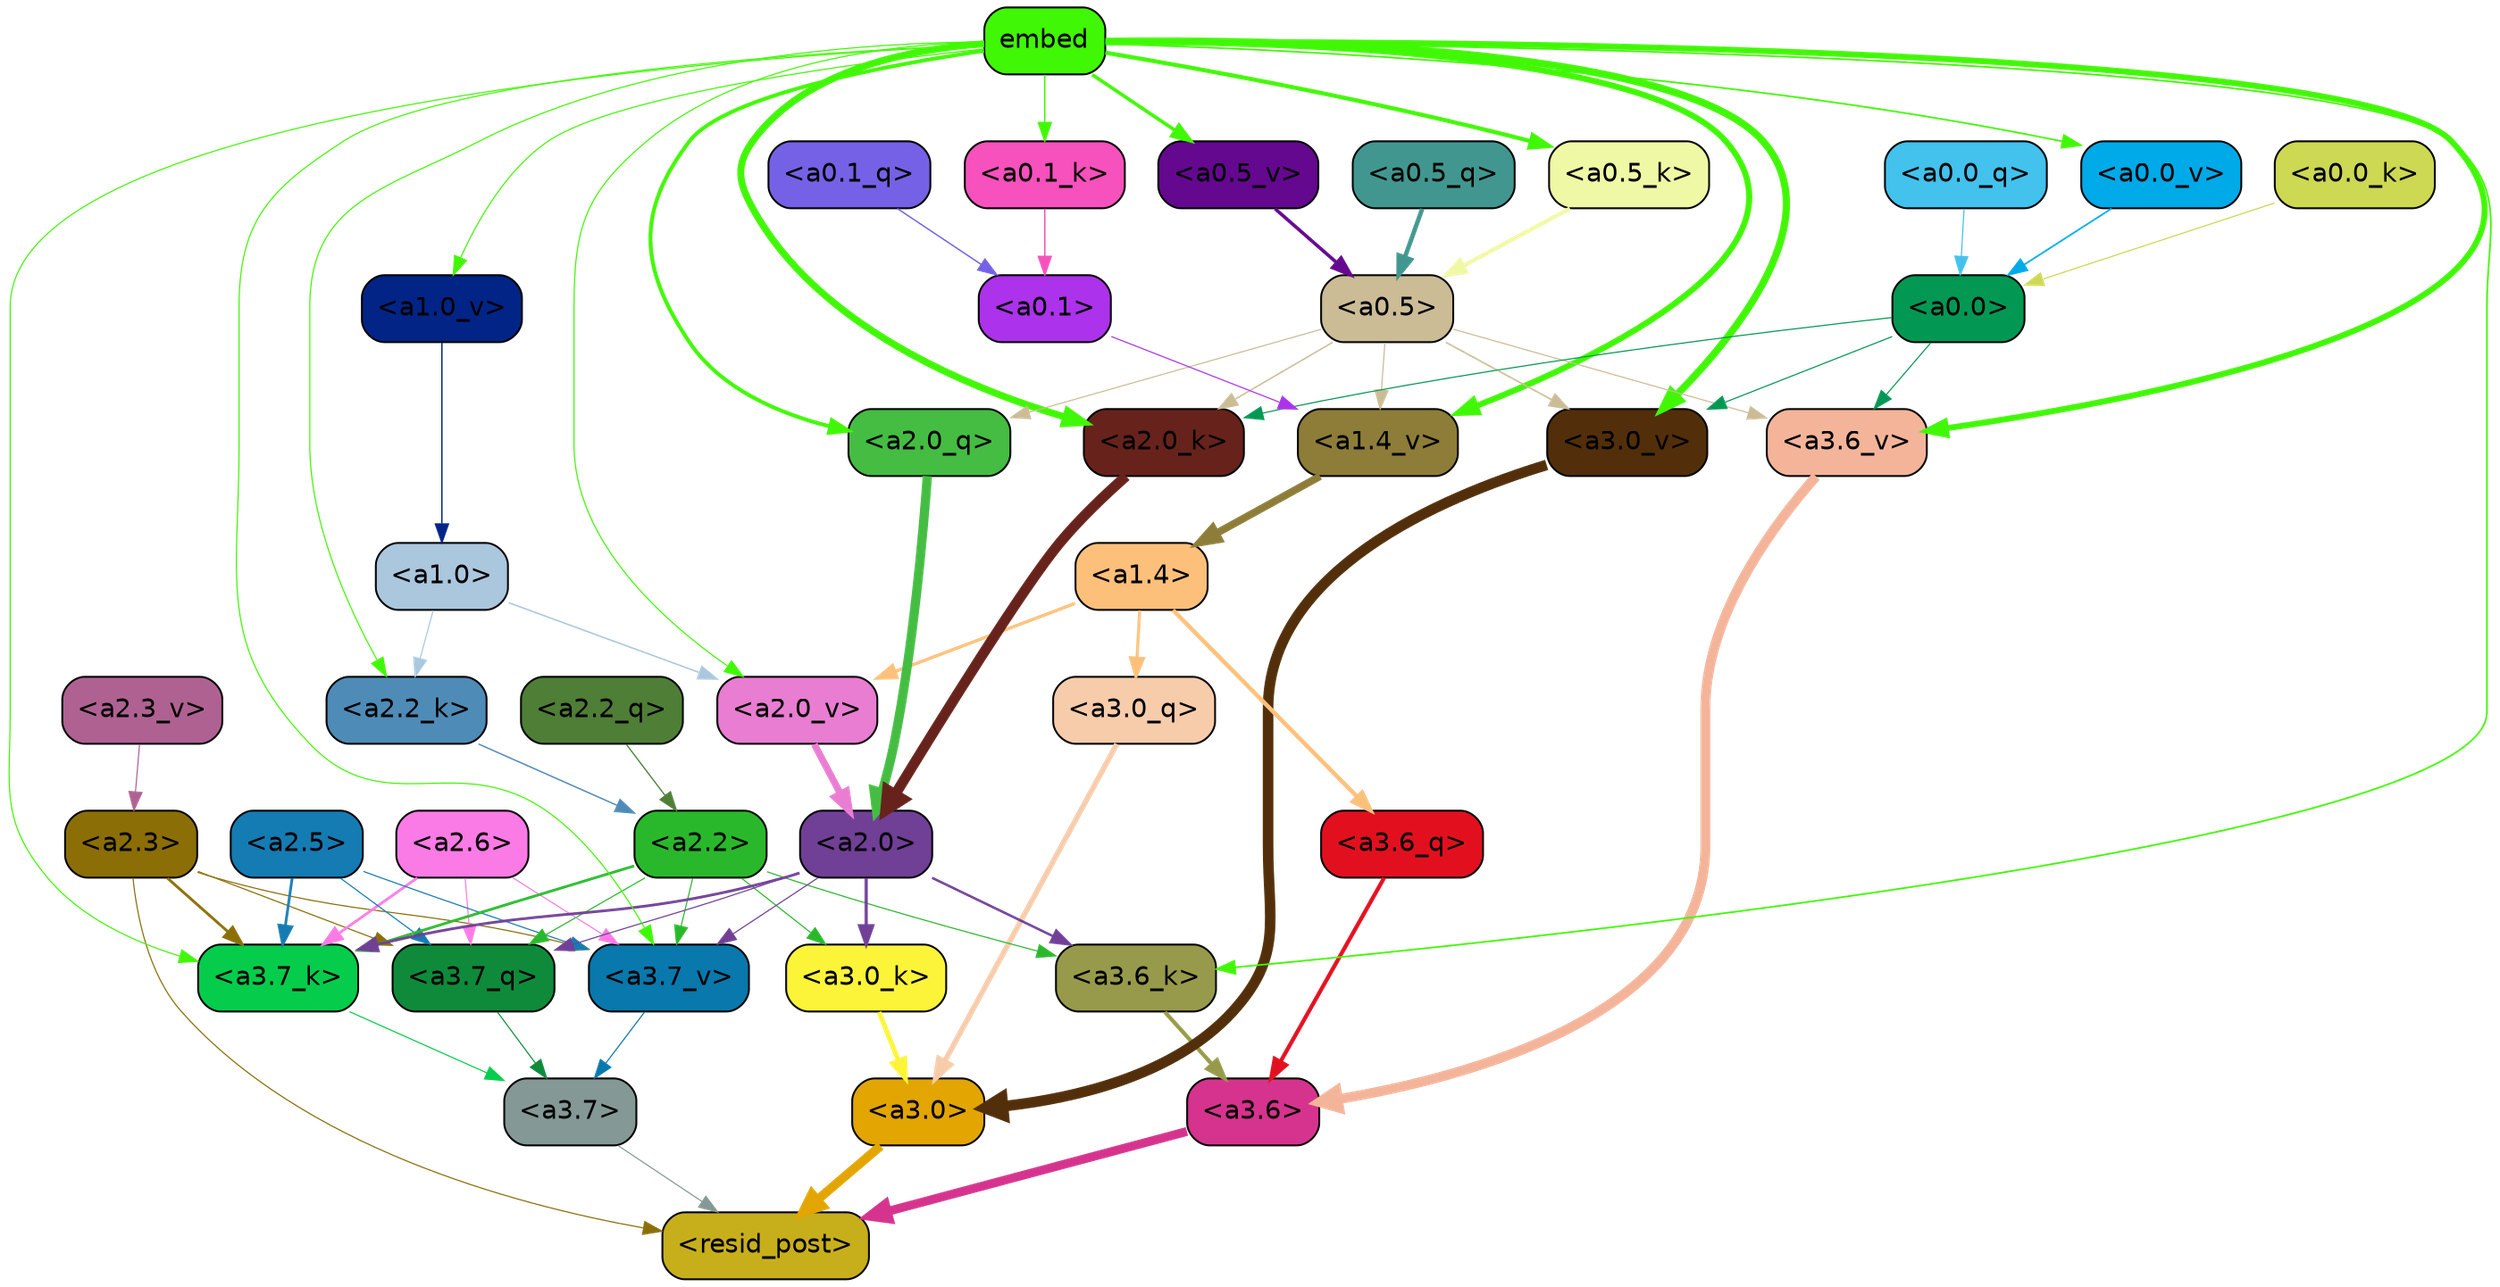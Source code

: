 strict digraph "" {
	graph [bgcolor=transparent,
		layout=dot,
		overlap=false,
		splines=true
	];
	"<a3.7>"	[color=black,
		fillcolor="#849895",
		fontname=Helvetica,
		shape=box,
		style="filled, rounded"];
	"<resid_post>"	[color=black,
		fillcolor="#c7af1c",
		fontname=Helvetica,
		shape=box,
		style="filled, rounded"];
	"<a3.7>" -> "<resid_post>"	[color="#849895",
		penwidth=0.6];
	"<a3.6>"	[color=black,
		fillcolor="#d5338d",
		fontname=Helvetica,
		shape=box,
		style="filled, rounded"];
	"<a3.6>" -> "<resid_post>"	[color="#d5338d",
		penwidth=4.746312499046326];
	"<a3.0>"	[color=black,
		fillcolor="#e2a502",
		fontname=Helvetica,
		shape=box,
		style="filled, rounded"];
	"<a3.0>" -> "<resid_post>"	[color="#e2a502",
		penwidth=4.896343111991882];
	"<a2.3>"	[color=black,
		fillcolor="#8b6e06",
		fontname=Helvetica,
		shape=box,
		style="filled, rounded"];
	"<a2.3>" -> "<resid_post>"	[color="#8b6e06",
		penwidth=0.6];
	"<a3.7_q>"	[color=black,
		fillcolor="#0f8a3a",
		fontname=Helvetica,
		shape=box,
		style="filled, rounded"];
	"<a2.3>" -> "<a3.7_q>"	[color="#8b6e06",
		penwidth=0.6];
	"<a3.7_k>"	[color=black,
		fillcolor="#06cc4c",
		fontname=Helvetica,
		shape=box,
		style="filled, rounded"];
	"<a2.3>" -> "<a3.7_k>"	[color="#8b6e06",
		penwidth=1.467104621231556];
	"<a3.7_v>"	[color=black,
		fillcolor="#0978ac",
		fontname=Helvetica,
		shape=box,
		style="filled, rounded"];
	"<a2.3>" -> "<a3.7_v>"	[color="#8b6e06",
		penwidth=0.6];
	"<a3.7_q>" -> "<a3.7>"	[color="#0f8a3a",
		penwidth=0.6];
	"<a3.6_q>"	[color=black,
		fillcolor="#e2101f",
		fontname=Helvetica,
		shape=box,
		style="filled, rounded"];
	"<a3.6_q>" -> "<a3.6>"	[color="#e2101f",
		penwidth=2.160832464694977];
	"<a3.0_q>"	[color=black,
		fillcolor="#f7ccab",
		fontname=Helvetica,
		shape=box,
		style="filled, rounded"];
	"<a3.0_q>" -> "<a3.0>"	[color="#f7ccab",
		penwidth=2.870753765106201];
	"<a3.7_k>" -> "<a3.7>"	[color="#06cc4c",
		penwidth=0.6];
	"<a3.6_k>"	[color=black,
		fillcolor="#979a4a",
		fontname=Helvetica,
		shape=box,
		style="filled, rounded"];
	"<a3.6_k>" -> "<a3.6>"	[color="#979a4a",
		penwidth=2.13908451795578];
	"<a3.0_k>"	[color=black,
		fillcolor="#fcf439",
		fontname=Helvetica,
		shape=box,
		style="filled, rounded"];
	"<a3.0_k>" -> "<a3.0>"	[color="#fcf439",
		penwidth=2.520303964614868];
	"<a3.7_v>" -> "<a3.7>"	[color="#0978ac",
		penwidth=0.6];
	"<a3.6_v>"	[color=black,
		fillcolor="#f4b49a",
		fontname=Helvetica,
		shape=box,
		style="filled, rounded"];
	"<a3.6_v>" -> "<a3.6>"	[color="#f4b49a",
		penwidth=5.297133803367615];
	"<a3.0_v>"	[color=black,
		fillcolor="#522f0a",
		fontname=Helvetica,
		shape=box,
		style="filled, rounded"];
	"<a3.0_v>" -> "<a3.0>"	[color="#522f0a",
		penwidth=5.680712580680847];
	"<a2.6>"	[color=black,
		fillcolor="#fa7be5",
		fontname=Helvetica,
		shape=box,
		style="filled, rounded"];
	"<a2.6>" -> "<a3.7_q>"	[color="#fa7be5",
		penwidth=0.6];
	"<a2.6>" -> "<a3.7_k>"	[color="#fa7be5",
		penwidth=1.4453159049153328];
	"<a2.6>" -> "<a3.7_v>"	[color="#fa7be5",
		penwidth=0.6];
	"<a2.5>"	[color=black,
		fillcolor="#157bb3",
		fontname=Helvetica,
		shape=box,
		style="filled, rounded"];
	"<a2.5>" -> "<a3.7_q>"	[color="#157bb3",
		penwidth=0.6];
	"<a2.5>" -> "<a3.7_k>"	[color="#157bb3",
		penwidth=1.4526091292500496];
	"<a2.5>" -> "<a3.7_v>"	[color="#157bb3",
		penwidth=0.6];
	"<a2.2>"	[color=black,
		fillcolor="#29b82b",
		fontname=Helvetica,
		shape=box,
		style="filled, rounded"];
	"<a2.2>" -> "<a3.7_q>"	[color="#29b82b",
		penwidth=0.6];
	"<a2.2>" -> "<a3.7_k>"	[color="#29b82b",
		penwidth=1.4310357049107552];
	"<a2.2>" -> "<a3.6_k>"	[color="#29b82b",
		penwidth=0.6];
	"<a2.2>" -> "<a3.0_k>"	[color="#29b82b",
		penwidth=0.6];
	"<a2.2>" -> "<a3.7_v>"	[color="#29b82b",
		penwidth=0.6];
	"<a2.0>"	[color=black,
		fillcolor="#703f96",
		fontname=Helvetica,
		shape=box,
		style="filled, rounded"];
	"<a2.0>" -> "<a3.7_q>"	[color="#703f96",
		penwidth=0.6];
	"<a2.0>" -> "<a3.7_k>"	[color="#703f96",
		penwidth=1.4314699843525887];
	"<a2.0>" -> "<a3.6_k>"	[color="#703f96",
		penwidth=1.2950235605239868];
	"<a2.0>" -> "<a3.0_k>"	[color="#703f96",
		penwidth=1.712992787361145];
	"<a2.0>" -> "<a3.7_v>"	[color="#703f96",
		penwidth=0.6];
	"<a1.4>"	[color=black,
		fillcolor="#fcc07b",
		fontname=Helvetica,
		shape=box,
		style="filled, rounded"];
	"<a1.4>" -> "<a3.6_q>"	[color="#fcc07b",
		penwidth=2.2719132900238037];
	"<a1.4>" -> "<a3.0_q>"	[color="#fcc07b",
		penwidth=1.5932877659797668];
	"<a2.0_v>"	[color=black,
		fillcolor="#e87dd1",
		fontname=Helvetica,
		shape=box,
		style="filled, rounded"];
	"<a1.4>" -> "<a2.0_v>"	[color="#fcc07b",
		penwidth=1.7291951477527618];
	embed	[color=black,
		fillcolor="#40f705",
		fontname=Helvetica,
		shape=box,
		style="filled, rounded"];
	embed -> "<a3.7_k>"	[color="#40f705",
		penwidth=0.6];
	embed -> "<a3.6_k>"	[color="#40f705",
		penwidth=0.891706109046936];
	embed -> "<a3.7_v>"	[color="#40f705",
		penwidth=0.6];
	embed -> "<a3.6_v>"	[color="#40f705",
		penwidth=3.1766927242279053];
	embed -> "<a3.0_v>"	[color="#40f705",
		penwidth=3.9005755856633186];
	"<a2.0_q>"	[color=black,
		fillcolor="#44bd42",
		fontname=Helvetica,
		shape=box,
		style="filled, rounded"];
	embed -> "<a2.0_q>"	[color="#40f705",
		penwidth=2.0615941286087036];
	"<a2.2_k>"	[color=black,
		fillcolor="#4f8bb7",
		fontname=Helvetica,
		shape=box,
		style="filled, rounded"];
	embed -> "<a2.2_k>"	[color="#40f705",
		penwidth=0.6];
	"<a2.0_k>"	[color=black,
		fillcolor="#67231b",
		fontname=Helvetica,
		shape=box,
		style="filled, rounded"];
	embed -> "<a2.0_k>"	[color="#40f705",
		penwidth=3.732139825820923];
	embed -> "<a2.0_v>"	[color="#40f705",
		penwidth=0.6];
	"<a1.4_v>"	[color=black,
		fillcolor="#8d7d38",
		fontname=Helvetica,
		shape=box,
		style="filled, rounded"];
	embed -> "<a1.4_v>"	[color="#40f705",
		penwidth=3.2134487628936768];
	"<a1.0_v>"	[color=black,
		fillcolor="#012486",
		fontname=Helvetica,
		shape=box,
		style="filled, rounded"];
	embed -> "<a1.0_v>"	[color="#40f705",
		penwidth=0.6];
	"<a0.5_k>"	[color=black,
		fillcolor="#eff8a5",
		fontname=Helvetica,
		shape=box,
		style="filled, rounded"];
	embed -> "<a0.5_k>"	[color="#40f705",
		penwidth=2.2010618448257446];
	"<a0.1_k>"	[color=black,
		fillcolor="#f651bc",
		fontname=Helvetica,
		shape=box,
		style="filled, rounded"];
	embed -> "<a0.1_k>"	[color="#40f705",
		penwidth=0.7254256010055542];
	"<a0.5_v>"	[color=black,
		fillcolor="#64088f",
		fontname=Helvetica,
		shape=box,
		style="filled, rounded"];
	embed -> "<a0.5_v>"	[color="#40f705",
		penwidth=1.8672502040863037];
	"<a0.0_v>"	[color=black,
		fillcolor="#00a9e7",
		fontname=Helvetica,
		shape=box,
		style="filled, rounded"];
	embed -> "<a0.0_v>"	[color="#40f705",
		penwidth=0.887926459312439];
	"<a0.5>"	[color=black,
		fillcolor="#cbbc96",
		fontname=Helvetica,
		shape=box,
		style="filled, rounded"];
	"<a0.5>" -> "<a3.6_v>"	[color="#cbbc96",
		penwidth=0.6];
	"<a0.5>" -> "<a3.0_v>"	[color="#cbbc96",
		penwidth=0.8493617177009583];
	"<a0.5>" -> "<a2.0_q>"	[color="#cbbc96",
		penwidth=0.6];
	"<a0.5>" -> "<a2.0_k>"	[color="#cbbc96",
		penwidth=0.7637084722518921];
	"<a0.5>" -> "<a1.4_v>"	[color="#cbbc96",
		penwidth=0.6];
	"<a0.0>"	[color=black,
		fillcolor="#029854",
		fontname=Helvetica,
		shape=box,
		style="filled, rounded"];
	"<a0.0>" -> "<a3.6_v>"	[color="#029854",
		penwidth=0.6];
	"<a0.0>" -> "<a3.0_v>"	[color="#029854",
		penwidth=0.6];
	"<a0.0>" -> "<a2.0_k>"	[color="#029854",
		penwidth=0.6];
	"<a2.2_q>"	[color=black,
		fillcolor="#4f7e37",
		fontname=Helvetica,
		shape=box,
		style="filled, rounded"];
	"<a2.2_q>" -> "<a2.2>"	[color="#4f7e37",
		penwidth=0.6677633281797171];
	"<a2.0_q>" -> "<a2.0>"	[color="#44bd42",
		penwidth=4.966194009408355];
	"<a2.2_k>" -> "<a2.2>"	[color="#4f8bb7",
		penwidth=0.7399393804371357];
	"<a2.0_k>" -> "<a2.0>"	[color="#67231b",
		penwidth=5.5817058570683];
	"<a2.3_v>"	[color=black,
		fillcolor="#af6292",
		fontname=Helvetica,
		shape=box,
		style="filled, rounded"];
	"<a2.3_v>" -> "<a2.3>"	[color="#af6292",
		penwidth=0.6];
	"<a2.0_v>" -> "<a2.0>"	[color="#e87dd1",
		penwidth=3.7102378383278847];
	"<a1.0>"	[color=black,
		fillcolor="#aac7de",
		fontname=Helvetica,
		shape=box,
		style="filled, rounded"];
	"<a1.0>" -> "<a2.2_k>"	[color="#aac7de",
		penwidth=0.6];
	"<a1.0>" -> "<a2.0_v>"	[color="#aac7de",
		penwidth=0.7823128998279572];
	"<a1.4_v>" -> "<a1.4>"	[color="#8d7d38",
		penwidth=4.028138041496277];
	"<a1.0_v>" -> "<a1.0>"	[color="#012486",
		penwidth=0.7187004089355469];
	"<a0.1>"	[color=black,
		fillcolor="#ac32eb",
		fontname=Helvetica,
		shape=box,
		style="filled, rounded"];
	"<a0.1>" -> "<a1.4_v>"	[color="#ac32eb",
		penwidth=0.6];
	"<a0.5_q>"	[color=black,
		fillcolor="#41978f",
		fontname=Helvetica,
		shape=box,
		style="filled, rounded"];
	"<a0.5_q>" -> "<a0.5>"	[color="#41978f",
		penwidth=2.3771026134490967];
	"<a0.1_q>"	[color=black,
		fillcolor="#7561e5",
		fontname=Helvetica,
		shape=box,
		style="filled, rounded"];
	"<a0.1_q>" -> "<a0.1>"	[color="#7561e5",
		penwidth=0.7368991374969482];
	"<a0.0_q>"	[color=black,
		fillcolor="#42c2ec",
		fontname=Helvetica,
		shape=box,
		style="filled, rounded"];
	"<a0.0_q>" -> "<a0.0>"	[color="#42c2ec",
		penwidth=0.6];
	"<a0.5_k>" -> "<a0.5>"	[color="#eff8a5",
		penwidth=2.2010657787323];
	"<a0.1_k>" -> "<a0.1>"	[color="#f651bc",
		penwidth=0.7254314422607422];
	"<a0.0_k>"	[color=black,
		fillcolor="#cdd853",
		fontname=Helvetica,
		shape=box,
		style="filled, rounded"];
	"<a0.0_k>" -> "<a0.0>"	[color="#cdd853",
		penwidth=0.6203725337982178];
	"<a0.5_v>" -> "<a0.5>"	[color="#64088f",
		penwidth=1.8365508317947388];
	"<a0.0_v>" -> "<a0.0>"	[color="#00a9e7",
		penwidth=0.8879287242889404];
}
